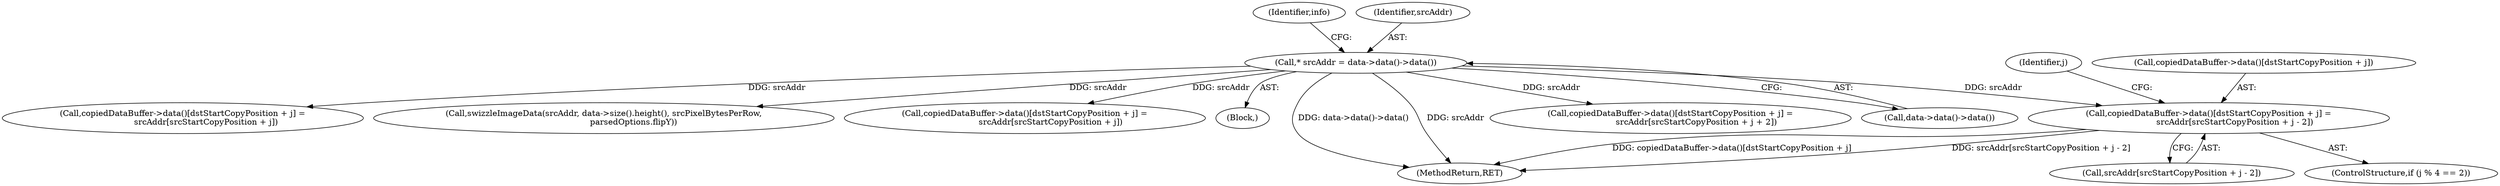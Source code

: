 digraph "0_Chrome_d59a4441697f6253e7dc3f7ae5caad6e5fd2c778@integer" {
"1000394" [label="(Call,copiedDataBuffer->data()[dstStartCopyPosition + j] =\n                    srcAddr[srcStartCopyPosition + j - 2])"];
"1000140" [label="(Call,* srcAddr = data->data()->data())"];
"1000145" [label="(Identifier,info)"];
"1000361" [label="(Identifier,j)"];
"1000395" [label="(Call,copiedDataBuffer->data()[dstStartCopyPosition + j])"];
"1000394" [label="(Call,copiedDataBuffer->data()[dstStartCopyPosition + j] =\n                    srcAddr[srcStartCopyPosition + j - 2])"];
"1000142" [label="(Call,data->data()->data())"];
"1000141" [label="(Identifier,srcAddr)"];
"1000421" [label="(Call,copiedDataBuffer->data()[dstStartCopyPosition + j] =\n                  srcAddr[srcStartCopyPosition + j])"];
"1000179" [label="(Call,swizzleImageData(srcAddr, data->size().height(), srcPixelBytesPerRow,\n                       parsedOptions.flipY))"];
"1000408" [label="(Call,copiedDataBuffer->data()[dstStartCopyPosition + j] =\n                    srcAddr[srcStartCopyPosition + j])"];
"1000140" [label="(Call,* srcAddr = data->data()->data())"];
"1000138" [label="(Block,)"];
"1000388" [label="(ControlStructure,if (j % 4 == 2))"];
"1000594" [label="(MethodReturn,RET)"];
"1000400" [label="(Call,srcAddr[srcStartCopyPosition + j - 2])"];
"1000374" [label="(Call,copiedDataBuffer->data()[dstStartCopyPosition + j] =\n                    srcAddr[srcStartCopyPosition + j + 2])"];
"1000394" -> "1000388"  [label="AST: "];
"1000394" -> "1000400"  [label="CFG: "];
"1000395" -> "1000394"  [label="AST: "];
"1000400" -> "1000394"  [label="AST: "];
"1000361" -> "1000394"  [label="CFG: "];
"1000394" -> "1000594"  [label="DDG: srcAddr[srcStartCopyPosition + j - 2]"];
"1000394" -> "1000594"  [label="DDG: copiedDataBuffer->data()[dstStartCopyPosition + j]"];
"1000140" -> "1000394"  [label="DDG: srcAddr"];
"1000140" -> "1000138"  [label="AST: "];
"1000140" -> "1000142"  [label="CFG: "];
"1000141" -> "1000140"  [label="AST: "];
"1000142" -> "1000140"  [label="AST: "];
"1000145" -> "1000140"  [label="CFG: "];
"1000140" -> "1000594"  [label="DDG: data->data()->data()"];
"1000140" -> "1000594"  [label="DDG: srcAddr"];
"1000140" -> "1000179"  [label="DDG: srcAddr"];
"1000140" -> "1000374"  [label="DDG: srcAddr"];
"1000140" -> "1000408"  [label="DDG: srcAddr"];
"1000140" -> "1000421"  [label="DDG: srcAddr"];
}
